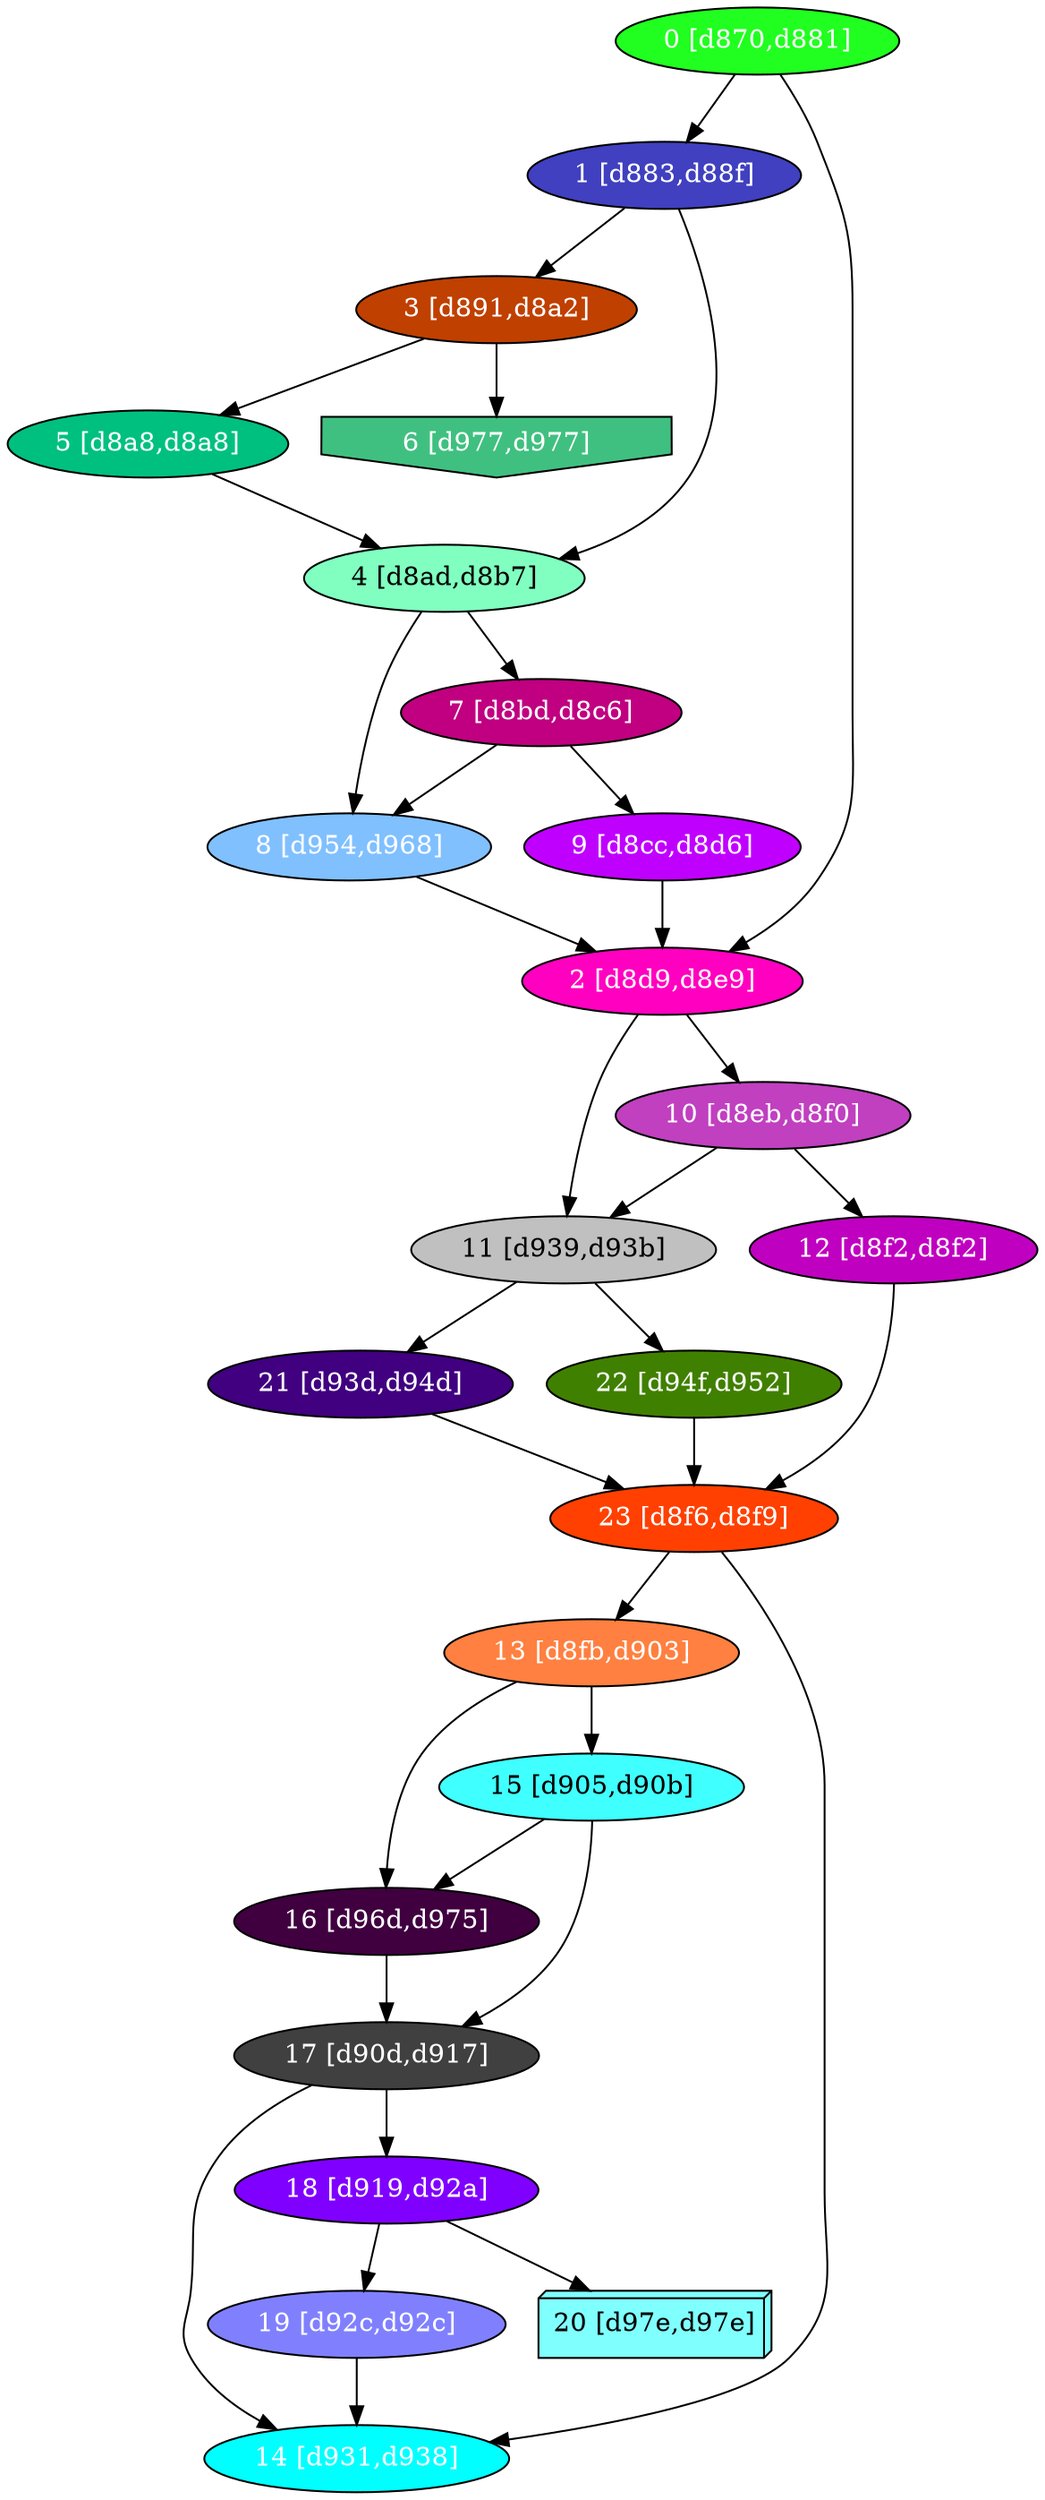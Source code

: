 diGraph libnss3{
	libnss3_0  [style=filled fillcolor="#20FF20" fontcolor="#ffffff" shape=oval label="0 [d870,d881]"]
	libnss3_1  [style=filled fillcolor="#4040C0" fontcolor="#ffffff" shape=oval label="1 [d883,d88f]"]
	libnss3_2  [style=filled fillcolor="#FF00C0" fontcolor="#ffffff" shape=oval label="2 [d8d9,d8e9]"]
	libnss3_3  [style=filled fillcolor="#C04000" fontcolor="#ffffff" shape=oval label="3 [d891,d8a2]"]
	libnss3_4  [style=filled fillcolor="#80FFC0" fontcolor="#000000" shape=oval label="4 [d8ad,d8b7]"]
	libnss3_5  [style=filled fillcolor="#00C080" fontcolor="#ffffff" shape=oval label="5 [d8a8,d8a8]"]
	libnss3_6  [style=filled fillcolor="#40C080" fontcolor="#ffffff" shape=invhouse label="6 [d977,d977]"]
	libnss3_7  [style=filled fillcolor="#C00080" fontcolor="#ffffff" shape=oval label="7 [d8bd,d8c6]"]
	libnss3_8  [style=filled fillcolor="#80C0FF" fontcolor="#ffffff" shape=oval label="8 [d954,d968]"]
	libnss3_9  [style=filled fillcolor="#C000FF" fontcolor="#ffffff" shape=oval label="9 [d8cc,d8d6]"]
	libnss3_a  [style=filled fillcolor="#C040C0" fontcolor="#ffffff" shape=oval label="10 [d8eb,d8f0]"]
	libnss3_b  [style=filled fillcolor="#C0C0C0" fontcolor="#000000" shape=oval label="11 [d939,d93b]"]
	libnss3_c  [style=filled fillcolor="#C000C0" fontcolor="#ffffff" shape=oval label="12 [d8f2,d8f2]"]
	libnss3_d  [style=filled fillcolor="#FF8040" fontcolor="#ffffff" shape=oval label="13 [d8fb,d903]"]
	libnss3_e  [style=filled fillcolor="#00FFFF" fontcolor="#ffffff" shape=oval label="14 [d931,d938]"]
	libnss3_f  [style=filled fillcolor="#40FFFF" fontcolor="#000000" shape=oval label="15 [d905,d90b]"]
	libnss3_10  [style=filled fillcolor="#400040" fontcolor="#ffffff" shape=oval label="16 [d96d,d975]"]
	libnss3_11  [style=filled fillcolor="#404040" fontcolor="#ffffff" shape=oval label="17 [d90d,d917]"]
	libnss3_12  [style=filled fillcolor="#8000FF" fontcolor="#ffffff" shape=oval label="18 [d919,d92a]"]
	libnss3_13  [style=filled fillcolor="#8080FF" fontcolor="#ffffff" shape=oval label="19 [d92c,d92c]"]
	libnss3_14  [style=filled fillcolor="#80FFFF" fontcolor="#000000" shape=box3d label="20 [d97e,d97e]"]
	libnss3_15  [style=filled fillcolor="#400080" fontcolor="#ffffff" shape=oval label="21 [d93d,d94d]"]
	libnss3_16  [style=filled fillcolor="#408000" fontcolor="#ffffff" shape=oval label="22 [d94f,d952]"]
	libnss3_17  [style=filled fillcolor="#FF4000" fontcolor="#ffffff" shape=oval label="23 [d8f6,d8f9]"]

	libnss3_0 -> libnss3_1
	libnss3_0 -> libnss3_2
	libnss3_1 -> libnss3_3
	libnss3_1 -> libnss3_4
	libnss3_2 -> libnss3_a
	libnss3_2 -> libnss3_b
	libnss3_3 -> libnss3_5
	libnss3_3 -> libnss3_6
	libnss3_4 -> libnss3_7
	libnss3_4 -> libnss3_8
	libnss3_5 -> libnss3_4
	libnss3_7 -> libnss3_8
	libnss3_7 -> libnss3_9
	libnss3_8 -> libnss3_2
	libnss3_9 -> libnss3_2
	libnss3_a -> libnss3_b
	libnss3_a -> libnss3_c
	libnss3_b -> libnss3_15
	libnss3_b -> libnss3_16
	libnss3_c -> libnss3_17
	libnss3_d -> libnss3_f
	libnss3_d -> libnss3_10
	libnss3_f -> libnss3_10
	libnss3_f -> libnss3_11
	libnss3_10 -> libnss3_11
	libnss3_11 -> libnss3_e
	libnss3_11 -> libnss3_12
	libnss3_12 -> libnss3_13
	libnss3_12 -> libnss3_14
	libnss3_13 -> libnss3_e
	libnss3_15 -> libnss3_17
	libnss3_16 -> libnss3_17
	libnss3_17 -> libnss3_d
	libnss3_17 -> libnss3_e
}
